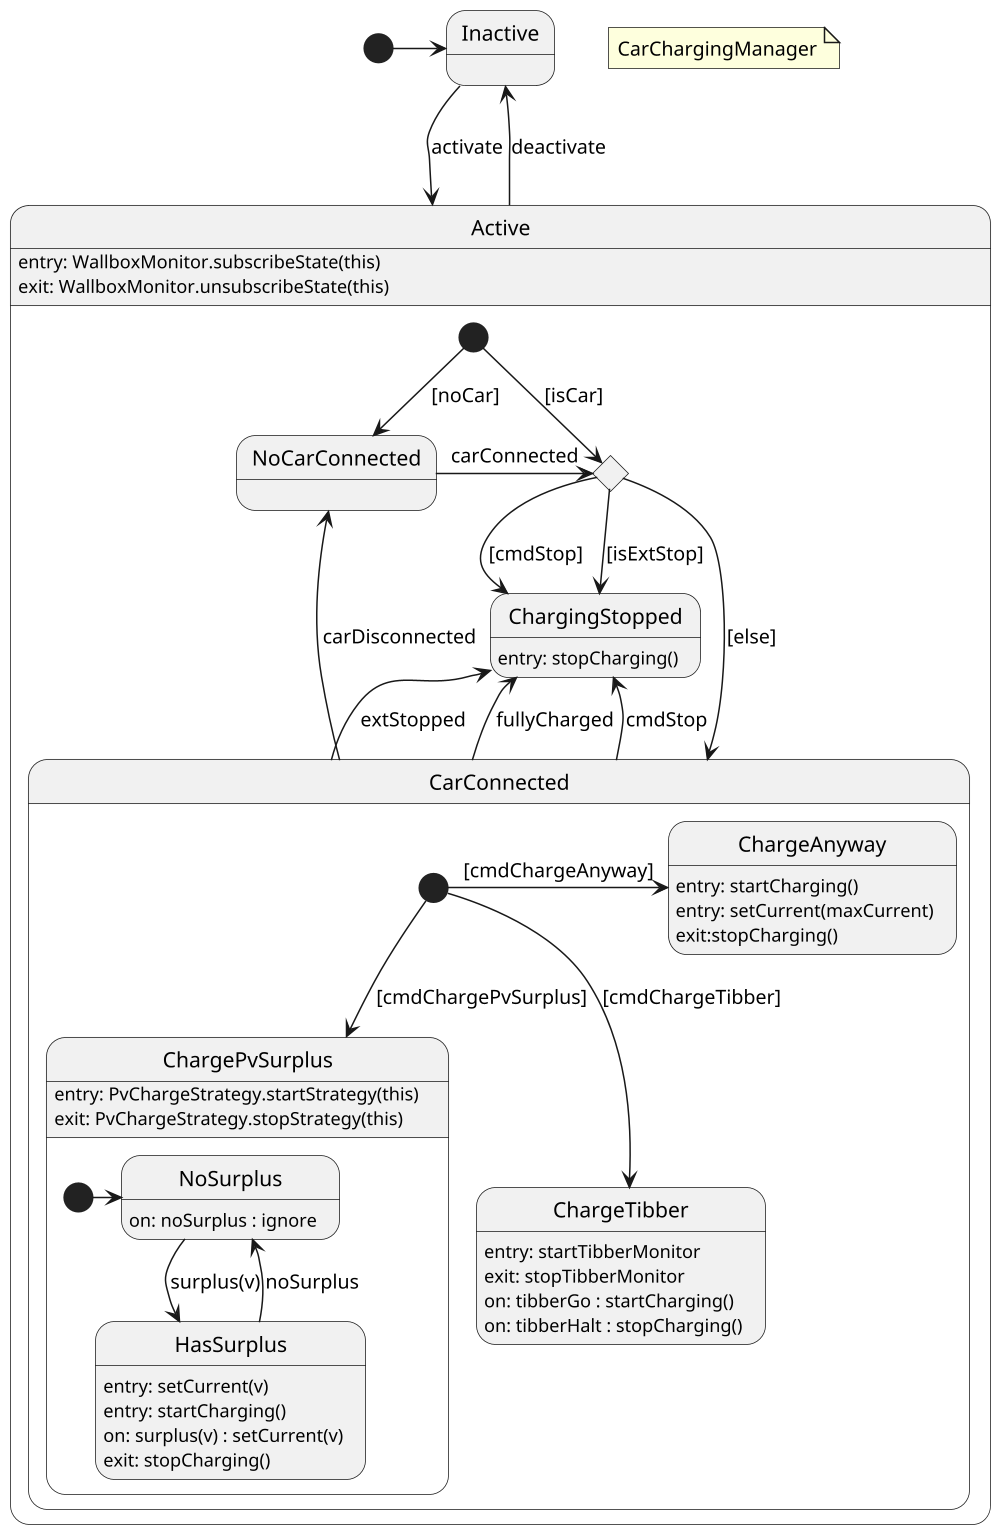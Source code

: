 @startuml
'https://plantuml.com/state-diagram

scale 1000 width

[*] -right-> iact

state "Inactive" as iact
state "Active" as act {

    state cStop <<choice>>

     [*] --> cStop : [isCar]
     cStop --> xs : [cmdStop]
     cStop --> xs : [isExtStop]
     cStop --> ccon : [else]
     [*] --> nocl : [noCar]


    act: entry: WallboxMonitor.subscribeState(this)
    act: exit: WallboxMonitor.unsubscribeState(this)

    state "NoCarConnected" as nocl {
'      nocl: entry: cancelCharging()
    }

    state "ChargingStopped" as xs
        xs: entry: stopCharging()

    state "CarConnected" as ccon {

      state "ChargePvSurplus" as lps {
        lps: entry: PvChargeStrategy.startStrategy(this)
        lps: exit: PvChargeStrategy.stopStrategy(this)

        state "HasSurplus" as has {
            has: entry: setCurrent(v)
            has: entry: startCharging()
            has: on: surplus(v) : setCurrent(v)
            has: exit: stopCharging()
        }

        state "NoSurplus" as nos {
          nos: on: noSurplus : ignore
        }

        state lpstart <<start>>
      }
      nos -down-> has : surplus(v)
      has -up-> nos : noSurplus
      lpstart -right-> nos

      state "ChargeTibber" as lt {
      lt: entry: startTibberMonitor
      lt: exit: stopTibberMonitor
      lt: on: tibberGo : startCharging()
      lt: on: tibberHalt : stopCharging()
      }

      state "ChargeAnyway" as la {
        la: entry: startCharging()
        la: entry: setCurrent(maxCurrent)
        la: exit:stopCharging()
      }

      ccon --> xs : cmdStop
      [*] -down-> lps : [cmdChargePvSurplus]
      [*] --> lt : [cmdChargeTibber]
      [*] -right-> la : [cmdChargeAnyway]
    }

}
ccon -up-> nocl : carDisconnected
ccon -up-> xs : extStopped
ccon -up-> xs : fullyCharged

nocl -right-> cStop : carConnected
iact -down-> act : activate
act -up-> iact : deactivate

note "CarChargingManager" as N1

@enduml